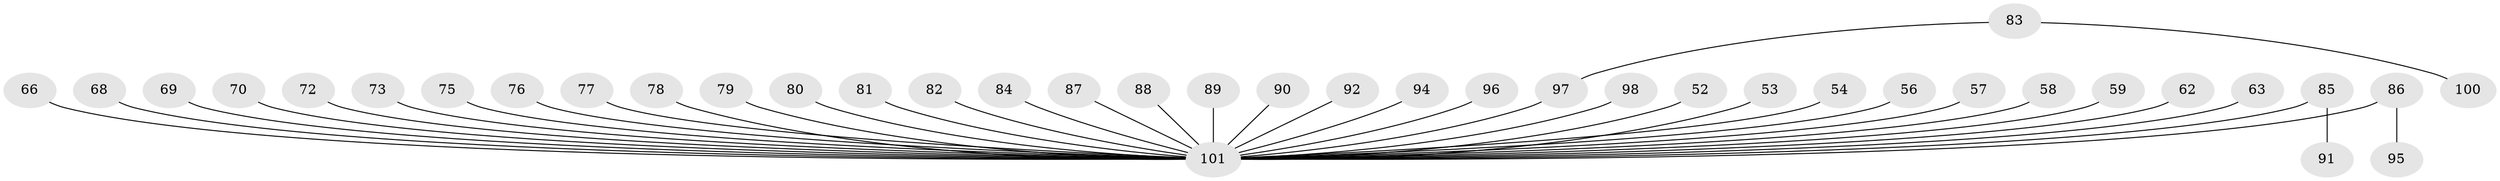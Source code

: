 // original degree distribution, {3: 0.10891089108910891, 8: 0.009900990099009901, 5: 0.039603960396039604, 9: 0.009900990099009901, 4: 0.0297029702970297, 1: 0.5247524752475248, 2: 0.25742574257425743, 7: 0.009900990099009901, 6: 0.009900990099009901}
// Generated by graph-tools (version 1.1) at 2025/56/03/04/25 21:56:24]
// undirected, 40 vertices, 39 edges
graph export_dot {
graph [start="1"]
  node [color=gray90,style=filled];
  52;
  53;
  54;
  56 [super="+19"];
  57;
  58;
  59;
  62;
  63;
  66;
  68;
  69;
  70;
  72;
  73;
  75;
  76;
  77;
  78;
  79;
  80;
  81;
  82;
  83;
  84;
  85;
  86;
  87;
  88;
  89;
  90;
  91;
  92;
  94;
  95;
  96 [super="+39"];
  97 [super="+71"];
  98;
  100;
  101 [super="+18+42+99+47+50+51"];
  52 -- 101;
  53 -- 101;
  54 -- 101;
  56 -- 101;
  57 -- 101;
  58 -- 101;
  59 -- 101;
  62 -- 101;
  63 -- 101;
  66 -- 101;
  68 -- 101;
  69 -- 101;
  70 -- 101;
  72 -- 101;
  73 -- 101;
  75 -- 101;
  76 -- 101;
  77 -- 101;
  78 -- 101;
  79 -- 101;
  80 -- 101;
  81 -- 101;
  82 -- 101;
  83 -- 100;
  83 -- 97;
  84 -- 101;
  85 -- 91;
  85 -- 101;
  86 -- 95;
  86 -- 101;
  87 -- 101;
  88 -- 101;
  89 -- 101;
  90 -- 101;
  92 -- 101;
  94 -- 101;
  96 -- 101;
  97 -- 101;
  98 -- 101;
}
